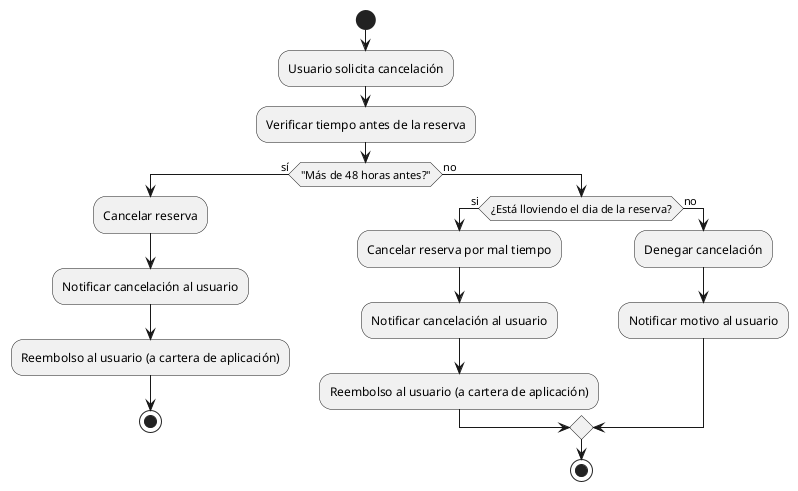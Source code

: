 @startuml
start
:Usuario solicita cancelación;
:Verificar tiempo antes de la reserva;
if ("Más de 48 horas antes?") then (sí)
  :Cancelar reserva;
  :Notificar cancelación al usuario;
  :Reembolso al usuario (a cartera de aplicación);
stop
else (no)
if(¿Está lloviendo el dia de la reserva?) then (si)
:Cancelar reserva por mal tiempo;
:Notificar cancelación al usuario;
:Reembolso al usuario (a cartera de aplicación);
else (no)
  :Denegar cancelación;
  :Notificar motivo al usuario;
endif
stop
@enduml
